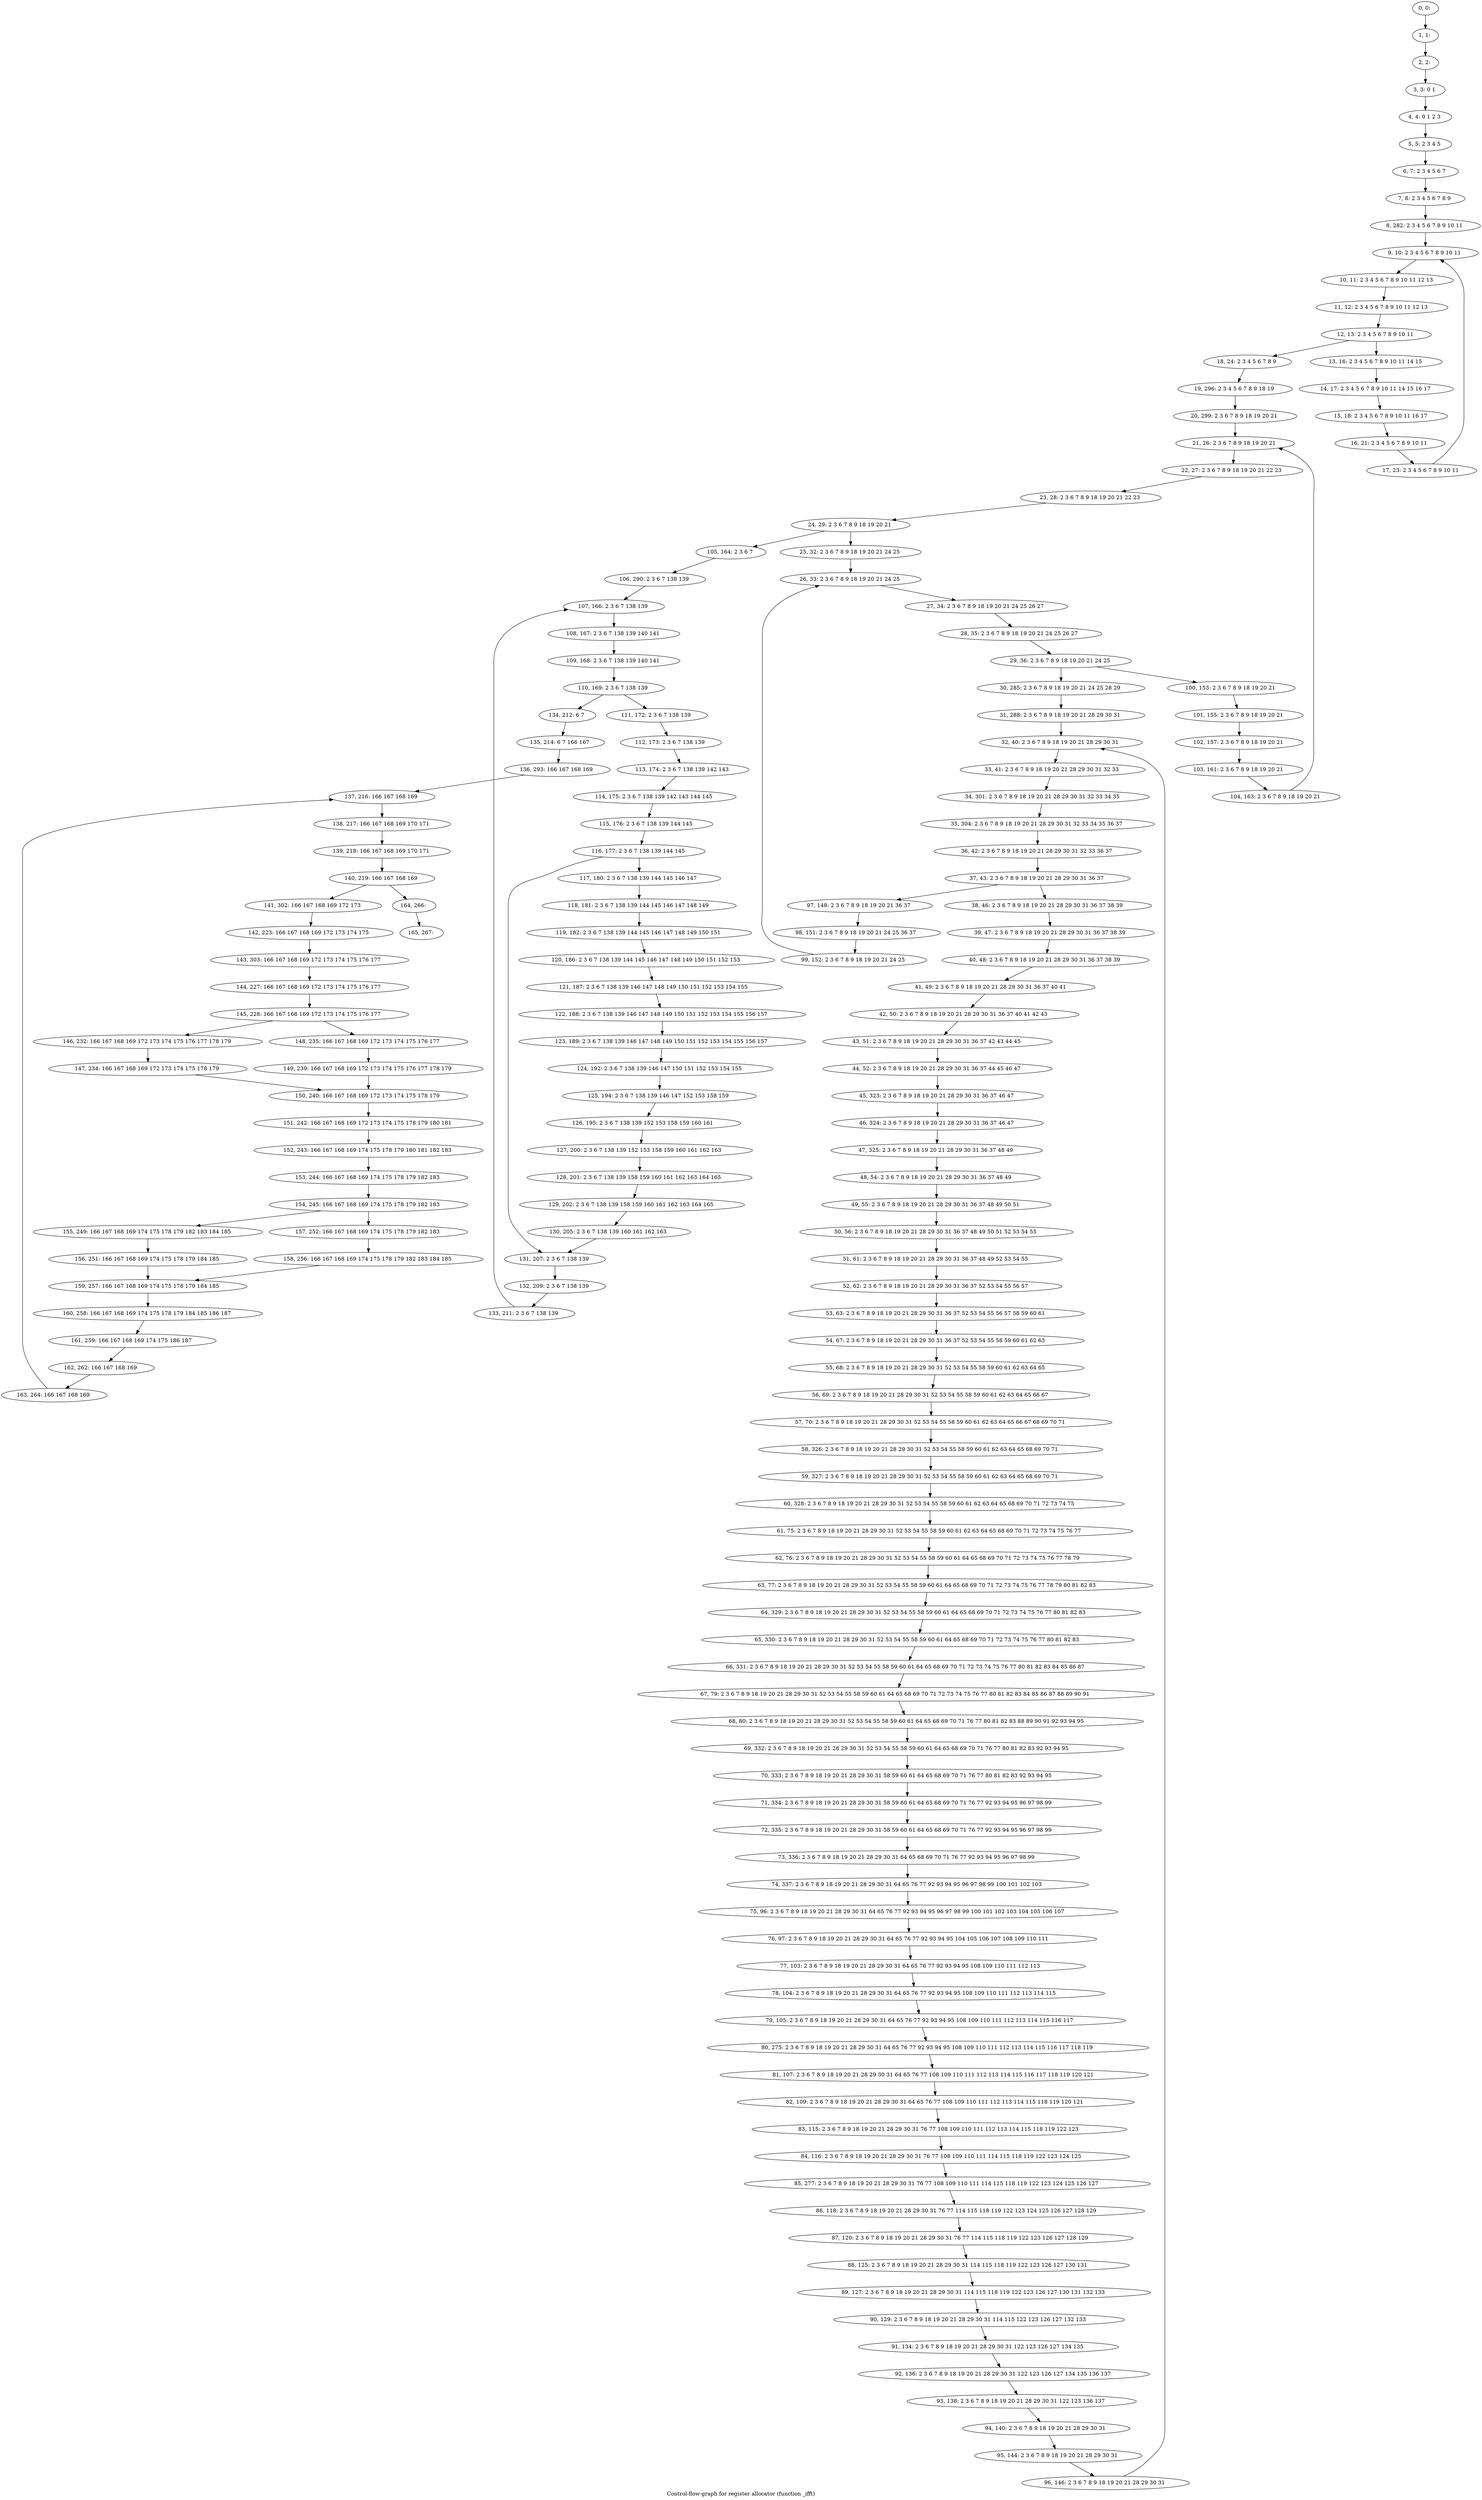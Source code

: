 digraph G {
graph [label="Control-flow-graph for register allocator (function _ifft)"]
0[label="0, 0: "];
1[label="1, 1: "];
2[label="2, 2: "];
3[label="3, 3: 0 1 "];
4[label="4, 4: 0 1 2 3 "];
5[label="5, 5: 2 3 4 5 "];
6[label="6, 7: 2 3 4 5 6 7 "];
7[label="7, 8: 2 3 4 5 6 7 8 9 "];
8[label="8, 282: 2 3 4 5 6 7 8 9 10 11 "];
9[label="9, 10: 2 3 4 5 6 7 8 9 10 11 "];
10[label="10, 11: 2 3 4 5 6 7 8 9 10 11 12 13 "];
11[label="11, 12: 2 3 4 5 6 7 8 9 10 11 12 13 "];
12[label="12, 13: 2 3 4 5 6 7 8 9 10 11 "];
13[label="13, 16: 2 3 4 5 6 7 8 9 10 11 14 15 "];
14[label="14, 17: 2 3 4 5 6 7 8 9 10 11 14 15 16 17 "];
15[label="15, 18: 2 3 4 5 6 7 8 9 10 11 16 17 "];
16[label="16, 21: 2 3 4 5 6 7 8 9 10 11 "];
17[label="17, 23: 2 3 4 5 6 7 8 9 10 11 "];
18[label="18, 24: 2 3 4 5 6 7 8 9 "];
19[label="19, 296: 2 3 4 5 6 7 8 9 18 19 "];
20[label="20, 299: 2 3 6 7 8 9 18 19 20 21 "];
21[label="21, 26: 2 3 6 7 8 9 18 19 20 21 "];
22[label="22, 27: 2 3 6 7 8 9 18 19 20 21 22 23 "];
23[label="23, 28: 2 3 6 7 8 9 18 19 20 21 22 23 "];
24[label="24, 29: 2 3 6 7 8 9 18 19 20 21 "];
25[label="25, 32: 2 3 6 7 8 9 18 19 20 21 24 25 "];
26[label="26, 33: 2 3 6 7 8 9 18 19 20 21 24 25 "];
27[label="27, 34: 2 3 6 7 8 9 18 19 20 21 24 25 26 27 "];
28[label="28, 35: 2 3 6 7 8 9 18 19 20 21 24 25 26 27 "];
29[label="29, 36: 2 3 6 7 8 9 18 19 20 21 24 25 "];
30[label="30, 285: 2 3 6 7 8 9 18 19 20 21 24 25 28 29 "];
31[label="31, 288: 2 3 6 7 8 9 18 19 20 21 28 29 30 31 "];
32[label="32, 40: 2 3 6 7 8 9 18 19 20 21 28 29 30 31 "];
33[label="33, 41: 2 3 6 7 8 9 18 19 20 21 28 29 30 31 32 33 "];
34[label="34, 301: 2 3 6 7 8 9 18 19 20 21 28 29 30 31 32 33 34 35 "];
35[label="35, 304: 2 3 6 7 8 9 18 19 20 21 28 29 30 31 32 33 34 35 36 37 "];
36[label="36, 42: 2 3 6 7 8 9 18 19 20 21 28 29 30 31 32 33 36 37 "];
37[label="37, 43: 2 3 6 7 8 9 18 19 20 21 28 29 30 31 36 37 "];
38[label="38, 46: 2 3 6 7 8 9 18 19 20 21 28 29 30 31 36 37 38 39 "];
39[label="39, 47: 2 3 6 7 8 9 18 19 20 21 28 29 30 31 36 37 38 39 "];
40[label="40, 48: 2 3 6 7 8 9 18 19 20 21 28 29 30 31 36 37 38 39 "];
41[label="41, 49: 2 3 6 7 8 9 18 19 20 21 28 29 30 31 36 37 40 41 "];
42[label="42, 50: 2 3 6 7 8 9 18 19 20 21 28 29 30 31 36 37 40 41 42 43 "];
43[label="43, 51: 2 3 6 7 8 9 18 19 20 21 28 29 30 31 36 37 42 43 44 45 "];
44[label="44, 52: 2 3 6 7 8 9 18 19 20 21 28 29 30 31 36 37 44 45 46 47 "];
45[label="45, 323: 2 3 6 7 8 9 18 19 20 21 28 29 30 31 36 37 46 47 "];
46[label="46, 324: 2 3 6 7 8 9 18 19 20 21 28 29 30 31 36 37 46 47 "];
47[label="47, 325: 2 3 6 7 8 9 18 19 20 21 28 29 30 31 36 37 48 49 "];
48[label="48, 54: 2 3 6 7 8 9 18 19 20 21 28 29 30 31 36 37 48 49 "];
49[label="49, 55: 2 3 6 7 8 9 18 19 20 21 28 29 30 31 36 37 48 49 50 51 "];
50[label="50, 56: 2 3 6 7 8 9 18 19 20 21 28 29 30 31 36 37 48 49 50 51 52 53 54 55 "];
51[label="51, 61: 2 3 6 7 8 9 18 19 20 21 28 29 30 31 36 37 48 49 52 53 54 55 "];
52[label="52, 62: 2 3 6 7 8 9 18 19 20 21 28 29 30 31 36 37 52 53 54 55 56 57 "];
53[label="53, 63: 2 3 6 7 8 9 18 19 20 21 28 29 30 31 36 37 52 53 54 55 56 57 58 59 60 61 "];
54[label="54, 67: 2 3 6 7 8 9 18 19 20 21 28 29 30 31 36 37 52 53 54 55 58 59 60 61 62 63 "];
55[label="55, 68: 2 3 6 7 8 9 18 19 20 21 28 29 30 31 52 53 54 55 58 59 60 61 62 63 64 65 "];
56[label="56, 69: 2 3 6 7 8 9 18 19 20 21 28 29 30 31 52 53 54 55 58 59 60 61 62 63 64 65 66 67 "];
57[label="57, 70: 2 3 6 7 8 9 18 19 20 21 28 29 30 31 52 53 54 55 58 59 60 61 62 63 64 65 66 67 68 69 70 71 "];
58[label="58, 326: 2 3 6 7 8 9 18 19 20 21 28 29 30 31 52 53 54 55 58 59 60 61 62 63 64 65 68 69 70 71 "];
59[label="59, 327: 2 3 6 7 8 9 18 19 20 21 28 29 30 31 52 53 54 55 58 59 60 61 62 63 64 65 68 69 70 71 "];
60[label="60, 328: 2 3 6 7 8 9 18 19 20 21 28 29 30 31 52 53 54 55 58 59 60 61 62 63 64 65 68 69 70 71 72 73 74 75 "];
61[label="61, 75: 2 3 6 7 8 9 18 19 20 21 28 29 30 31 52 53 54 55 58 59 60 61 62 63 64 65 68 69 70 71 72 73 74 75 76 77 "];
62[label="62, 76: 2 3 6 7 8 9 18 19 20 21 28 29 30 31 52 53 54 55 58 59 60 61 64 65 68 69 70 71 72 73 74 75 76 77 78 79 "];
63[label="63, 77: 2 3 6 7 8 9 18 19 20 21 28 29 30 31 52 53 54 55 58 59 60 61 64 65 68 69 70 71 72 73 74 75 76 77 78 79 80 81 82 83 "];
64[label="64, 329: 2 3 6 7 8 9 18 19 20 21 28 29 30 31 52 53 54 55 58 59 60 61 64 65 68 69 70 71 72 73 74 75 76 77 80 81 82 83 "];
65[label="65, 330: 2 3 6 7 8 9 18 19 20 21 28 29 30 31 52 53 54 55 58 59 60 61 64 65 68 69 70 71 72 73 74 75 76 77 80 81 82 83 "];
66[label="66, 331: 2 3 6 7 8 9 18 19 20 21 28 29 30 31 52 53 54 55 58 59 60 61 64 65 68 69 70 71 72 73 74 75 76 77 80 81 82 83 84 85 86 87 "];
67[label="67, 79: 2 3 6 7 8 9 18 19 20 21 28 29 30 31 52 53 54 55 58 59 60 61 64 65 68 69 70 71 72 73 74 75 76 77 80 81 82 83 84 85 86 87 88 89 90 91 "];
68[label="68, 80: 2 3 6 7 8 9 18 19 20 21 28 29 30 31 52 53 54 55 58 59 60 61 64 65 68 69 70 71 76 77 80 81 82 83 88 89 90 91 92 93 94 95 "];
69[label="69, 332: 2 3 6 7 8 9 18 19 20 21 28 29 30 31 52 53 54 55 58 59 60 61 64 65 68 69 70 71 76 77 80 81 82 83 92 93 94 95 "];
70[label="70, 333: 2 3 6 7 8 9 18 19 20 21 28 29 30 31 58 59 60 61 64 65 68 69 70 71 76 77 80 81 82 83 92 93 94 95 "];
71[label="71, 334: 2 3 6 7 8 9 18 19 20 21 28 29 30 31 58 59 60 61 64 65 68 69 70 71 76 77 92 93 94 95 96 97 98 99 "];
72[label="72, 335: 2 3 6 7 8 9 18 19 20 21 28 29 30 31 58 59 60 61 64 65 68 69 70 71 76 77 92 93 94 95 96 97 98 99 "];
73[label="73, 336: 2 3 6 7 8 9 18 19 20 21 28 29 30 31 64 65 68 69 70 71 76 77 92 93 94 95 96 97 98 99 "];
74[label="74, 337: 2 3 6 7 8 9 18 19 20 21 28 29 30 31 64 65 76 77 92 93 94 95 96 97 98 99 100 101 102 103 "];
75[label="75, 96: 2 3 6 7 8 9 18 19 20 21 28 29 30 31 64 65 76 77 92 93 94 95 96 97 98 99 100 101 102 103 104 105 106 107 "];
76[label="76, 97: 2 3 6 7 8 9 18 19 20 21 28 29 30 31 64 65 76 77 92 93 94 95 104 105 106 107 108 109 110 111 "];
77[label="77, 103: 2 3 6 7 8 9 18 19 20 21 28 29 30 31 64 65 76 77 92 93 94 95 108 109 110 111 112 113 "];
78[label="78, 104: 2 3 6 7 8 9 18 19 20 21 28 29 30 31 64 65 76 77 92 93 94 95 108 109 110 111 112 113 114 115 "];
79[label="79, 105: 2 3 6 7 8 9 18 19 20 21 28 29 30 31 64 65 76 77 92 93 94 95 108 109 110 111 112 113 114 115 116 117 "];
80[label="80, 275: 2 3 6 7 8 9 18 19 20 21 28 29 30 31 64 65 76 77 92 93 94 95 108 109 110 111 112 113 114 115 116 117 118 119 "];
81[label="81, 107: 2 3 6 7 8 9 18 19 20 21 28 29 30 31 64 65 76 77 108 109 110 111 112 113 114 115 116 117 118 119 120 121 "];
82[label="82, 109: 2 3 6 7 8 9 18 19 20 21 28 29 30 31 64 65 76 77 108 109 110 111 112 113 114 115 118 119 120 121 "];
83[label="83, 115: 2 3 6 7 8 9 18 19 20 21 28 29 30 31 76 77 108 109 110 111 112 113 114 115 118 119 122 123 "];
84[label="84, 116: 2 3 6 7 8 9 18 19 20 21 28 29 30 31 76 77 108 109 110 111 114 115 118 119 122 123 124 125 "];
85[label="85, 277: 2 3 6 7 8 9 18 19 20 21 28 29 30 31 76 77 108 109 110 111 114 115 118 119 122 123 124 125 126 127 "];
86[label="86, 118: 2 3 6 7 8 9 18 19 20 21 28 29 30 31 76 77 114 115 118 119 122 123 124 125 126 127 128 129 "];
87[label="87, 120: 2 3 6 7 8 9 18 19 20 21 28 29 30 31 76 77 114 115 118 119 122 123 126 127 128 129 "];
88[label="88, 125: 2 3 6 7 8 9 18 19 20 21 28 29 30 31 114 115 118 119 122 123 126 127 130 131 "];
89[label="89, 127: 2 3 6 7 8 9 18 19 20 21 28 29 30 31 114 115 118 119 122 123 126 127 130 131 132 133 "];
90[label="90, 129: 2 3 6 7 8 9 18 19 20 21 28 29 30 31 114 115 122 123 126 127 132 133 "];
91[label="91, 134: 2 3 6 7 8 9 18 19 20 21 28 29 30 31 122 123 126 127 134 135 "];
92[label="92, 136: 2 3 6 7 8 9 18 19 20 21 28 29 30 31 122 123 126 127 134 135 136 137 "];
93[label="93, 138: 2 3 6 7 8 9 18 19 20 21 28 29 30 31 122 123 136 137 "];
94[label="94, 140: 2 3 6 7 8 9 18 19 20 21 28 29 30 31 "];
95[label="95, 144: 2 3 6 7 8 9 18 19 20 21 28 29 30 31 "];
96[label="96, 146: 2 3 6 7 8 9 18 19 20 21 28 29 30 31 "];
97[label="97, 148: 2 3 6 7 8 9 18 19 20 21 36 37 "];
98[label="98, 151: 2 3 6 7 8 9 18 19 20 21 24 25 36 37 "];
99[label="99, 152: 2 3 6 7 8 9 18 19 20 21 24 25 "];
100[label="100, 153: 2 3 6 7 8 9 18 19 20 21 "];
101[label="101, 155: 2 3 6 7 8 9 18 19 20 21 "];
102[label="102, 157: 2 3 6 7 8 9 18 19 20 21 "];
103[label="103, 161: 2 3 6 7 8 9 18 19 20 21 "];
104[label="104, 163: 2 3 6 7 8 9 18 19 20 21 "];
105[label="105, 164: 2 3 6 7 "];
106[label="106, 290: 2 3 6 7 138 139 "];
107[label="107, 166: 2 3 6 7 138 139 "];
108[label="108, 167: 2 3 6 7 138 139 140 141 "];
109[label="109, 168: 2 3 6 7 138 139 140 141 "];
110[label="110, 169: 2 3 6 7 138 139 "];
111[label="111, 172: 2 3 6 7 138 139 "];
112[label="112, 173: 2 3 6 7 138 139 "];
113[label="113, 174: 2 3 6 7 138 139 142 143 "];
114[label="114, 175: 2 3 6 7 138 139 142 143 144 145 "];
115[label="115, 176: 2 3 6 7 138 139 144 145 "];
116[label="116, 177: 2 3 6 7 138 139 144 145 "];
117[label="117, 180: 2 3 6 7 138 139 144 145 146 147 "];
118[label="118, 181: 2 3 6 7 138 139 144 145 146 147 148 149 "];
119[label="119, 182: 2 3 6 7 138 139 144 145 146 147 148 149 150 151 "];
120[label="120, 186: 2 3 6 7 138 139 144 145 146 147 148 149 150 151 152 153 "];
121[label="121, 187: 2 3 6 7 138 139 146 147 148 149 150 151 152 153 154 155 "];
122[label="122, 188: 2 3 6 7 138 139 146 147 148 149 150 151 152 153 154 155 156 157 "];
123[label="123, 189: 2 3 6 7 138 139 146 147 148 149 150 151 152 153 154 155 156 157 "];
124[label="124, 192: 2 3 6 7 138 139 146 147 150 151 152 153 154 155 "];
125[label="125, 194: 2 3 6 7 138 139 146 147 152 153 158 159 "];
126[label="126, 195: 2 3 6 7 138 139 152 153 158 159 160 161 "];
127[label="127, 200: 2 3 6 7 138 139 152 153 158 159 160 161 162 163 "];
128[label="128, 201: 2 3 6 7 138 139 158 159 160 161 162 163 164 165 "];
129[label="129, 202: 2 3 6 7 138 139 158 159 160 161 162 163 164 165 "];
130[label="130, 205: 2 3 6 7 138 139 160 161 162 163 "];
131[label="131, 207: 2 3 6 7 138 139 "];
132[label="132, 209: 2 3 6 7 138 139 "];
133[label="133, 211: 2 3 6 7 138 139 "];
134[label="134, 212: 6 7 "];
135[label="135, 214: 6 7 166 167 "];
136[label="136, 293: 166 167 168 169 "];
137[label="137, 216: 166 167 168 169 "];
138[label="138, 217: 166 167 168 169 170 171 "];
139[label="139, 218: 166 167 168 169 170 171 "];
140[label="140, 219: 166 167 168 169 "];
141[label="141, 302: 166 167 168 169 172 173 "];
142[label="142, 223: 166 167 168 169 172 173 174 175 "];
143[label="143, 303: 166 167 168 169 172 173 174 175 176 177 "];
144[label="144, 227: 166 167 168 169 172 173 174 175 176 177 "];
145[label="145, 228: 166 167 168 169 172 173 174 175 176 177 "];
146[label="146, 232: 166 167 168 169 172 173 174 175 176 177 178 179 "];
147[label="147, 234: 166 167 168 169 172 173 174 175 178 179 "];
148[label="148, 235: 166 167 168 169 172 173 174 175 176 177 "];
149[label="149, 239: 166 167 168 169 172 173 174 175 176 177 178 179 "];
150[label="150, 240: 166 167 168 169 172 173 174 175 178 179 "];
151[label="151, 242: 166 167 168 169 172 173 174 175 178 179 180 181 "];
152[label="152, 243: 166 167 168 169 174 175 178 179 180 181 182 183 "];
153[label="153, 244: 166 167 168 169 174 175 178 179 182 183 "];
154[label="154, 245: 166 167 168 169 174 175 178 179 182 183 "];
155[label="155, 249: 166 167 168 169 174 175 178 179 182 183 184 185 "];
156[label="156, 251: 166 167 168 169 174 175 178 179 184 185 "];
157[label="157, 252: 166 167 168 169 174 175 178 179 182 183 "];
158[label="158, 256: 166 167 168 169 174 175 178 179 182 183 184 185 "];
159[label="159, 257: 166 167 168 169 174 175 178 179 184 185 "];
160[label="160, 258: 166 167 168 169 174 175 178 179 184 185 186 187 "];
161[label="161, 259: 166 167 168 169 174 175 186 187 "];
162[label="162, 262: 166 167 168 169 "];
163[label="163, 264: 166 167 168 169 "];
164[label="164, 266: "];
165[label="165, 267: "];
0->1 ;
1->2 ;
2->3 ;
3->4 ;
4->5 ;
5->6 ;
6->7 ;
7->8 ;
8->9 ;
9->10 ;
10->11 ;
11->12 ;
12->13 ;
12->18 ;
13->14 ;
14->15 ;
15->16 ;
16->17 ;
17->9 ;
18->19 ;
19->20 ;
20->21 ;
21->22 ;
22->23 ;
23->24 ;
24->25 ;
24->105 ;
25->26 ;
26->27 ;
27->28 ;
28->29 ;
29->30 ;
29->100 ;
30->31 ;
31->32 ;
32->33 ;
33->34 ;
34->35 ;
35->36 ;
36->37 ;
37->38 ;
37->97 ;
38->39 ;
39->40 ;
40->41 ;
41->42 ;
42->43 ;
43->44 ;
44->45 ;
45->46 ;
46->47 ;
47->48 ;
48->49 ;
49->50 ;
50->51 ;
51->52 ;
52->53 ;
53->54 ;
54->55 ;
55->56 ;
56->57 ;
57->58 ;
58->59 ;
59->60 ;
60->61 ;
61->62 ;
62->63 ;
63->64 ;
64->65 ;
65->66 ;
66->67 ;
67->68 ;
68->69 ;
69->70 ;
70->71 ;
71->72 ;
72->73 ;
73->74 ;
74->75 ;
75->76 ;
76->77 ;
77->78 ;
78->79 ;
79->80 ;
80->81 ;
81->82 ;
82->83 ;
83->84 ;
84->85 ;
85->86 ;
86->87 ;
87->88 ;
88->89 ;
89->90 ;
90->91 ;
91->92 ;
92->93 ;
93->94 ;
94->95 ;
95->96 ;
96->32 ;
97->98 ;
98->99 ;
99->26 ;
100->101 ;
101->102 ;
102->103 ;
103->104 ;
104->21 ;
105->106 ;
106->107 ;
107->108 ;
108->109 ;
109->110 ;
110->111 ;
110->134 ;
111->112 ;
112->113 ;
113->114 ;
114->115 ;
115->116 ;
116->117 ;
116->131 ;
117->118 ;
118->119 ;
119->120 ;
120->121 ;
121->122 ;
122->123 ;
123->124 ;
124->125 ;
125->126 ;
126->127 ;
127->128 ;
128->129 ;
129->130 ;
130->131 ;
131->132 ;
132->133 ;
133->107 ;
134->135 ;
135->136 ;
136->137 ;
137->138 ;
138->139 ;
139->140 ;
140->141 ;
140->164 ;
141->142 ;
142->143 ;
143->144 ;
144->145 ;
145->146 ;
145->148 ;
146->147 ;
147->150 ;
148->149 ;
149->150 ;
150->151 ;
151->152 ;
152->153 ;
153->154 ;
154->155 ;
154->157 ;
155->156 ;
156->159 ;
157->158 ;
158->159 ;
159->160 ;
160->161 ;
161->162 ;
162->163 ;
163->137 ;
164->165 ;
}
